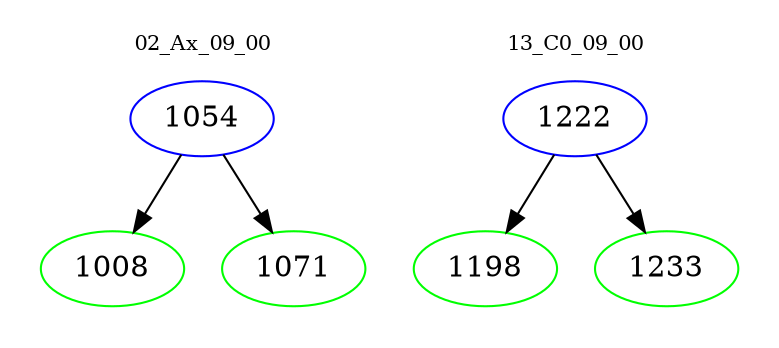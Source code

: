 digraph{
subgraph cluster_0 {
color = white
label = "02_Ax_09_00";
fontsize=10;
T0_1054 [label="1054", color="blue"]
T0_1054 -> T0_1008 [color="black"]
T0_1008 [label="1008", color="green"]
T0_1054 -> T0_1071 [color="black"]
T0_1071 [label="1071", color="green"]
}
subgraph cluster_1 {
color = white
label = "13_C0_09_00";
fontsize=10;
T1_1222 [label="1222", color="blue"]
T1_1222 -> T1_1198 [color="black"]
T1_1198 [label="1198", color="green"]
T1_1222 -> T1_1233 [color="black"]
T1_1233 [label="1233", color="green"]
}
}
